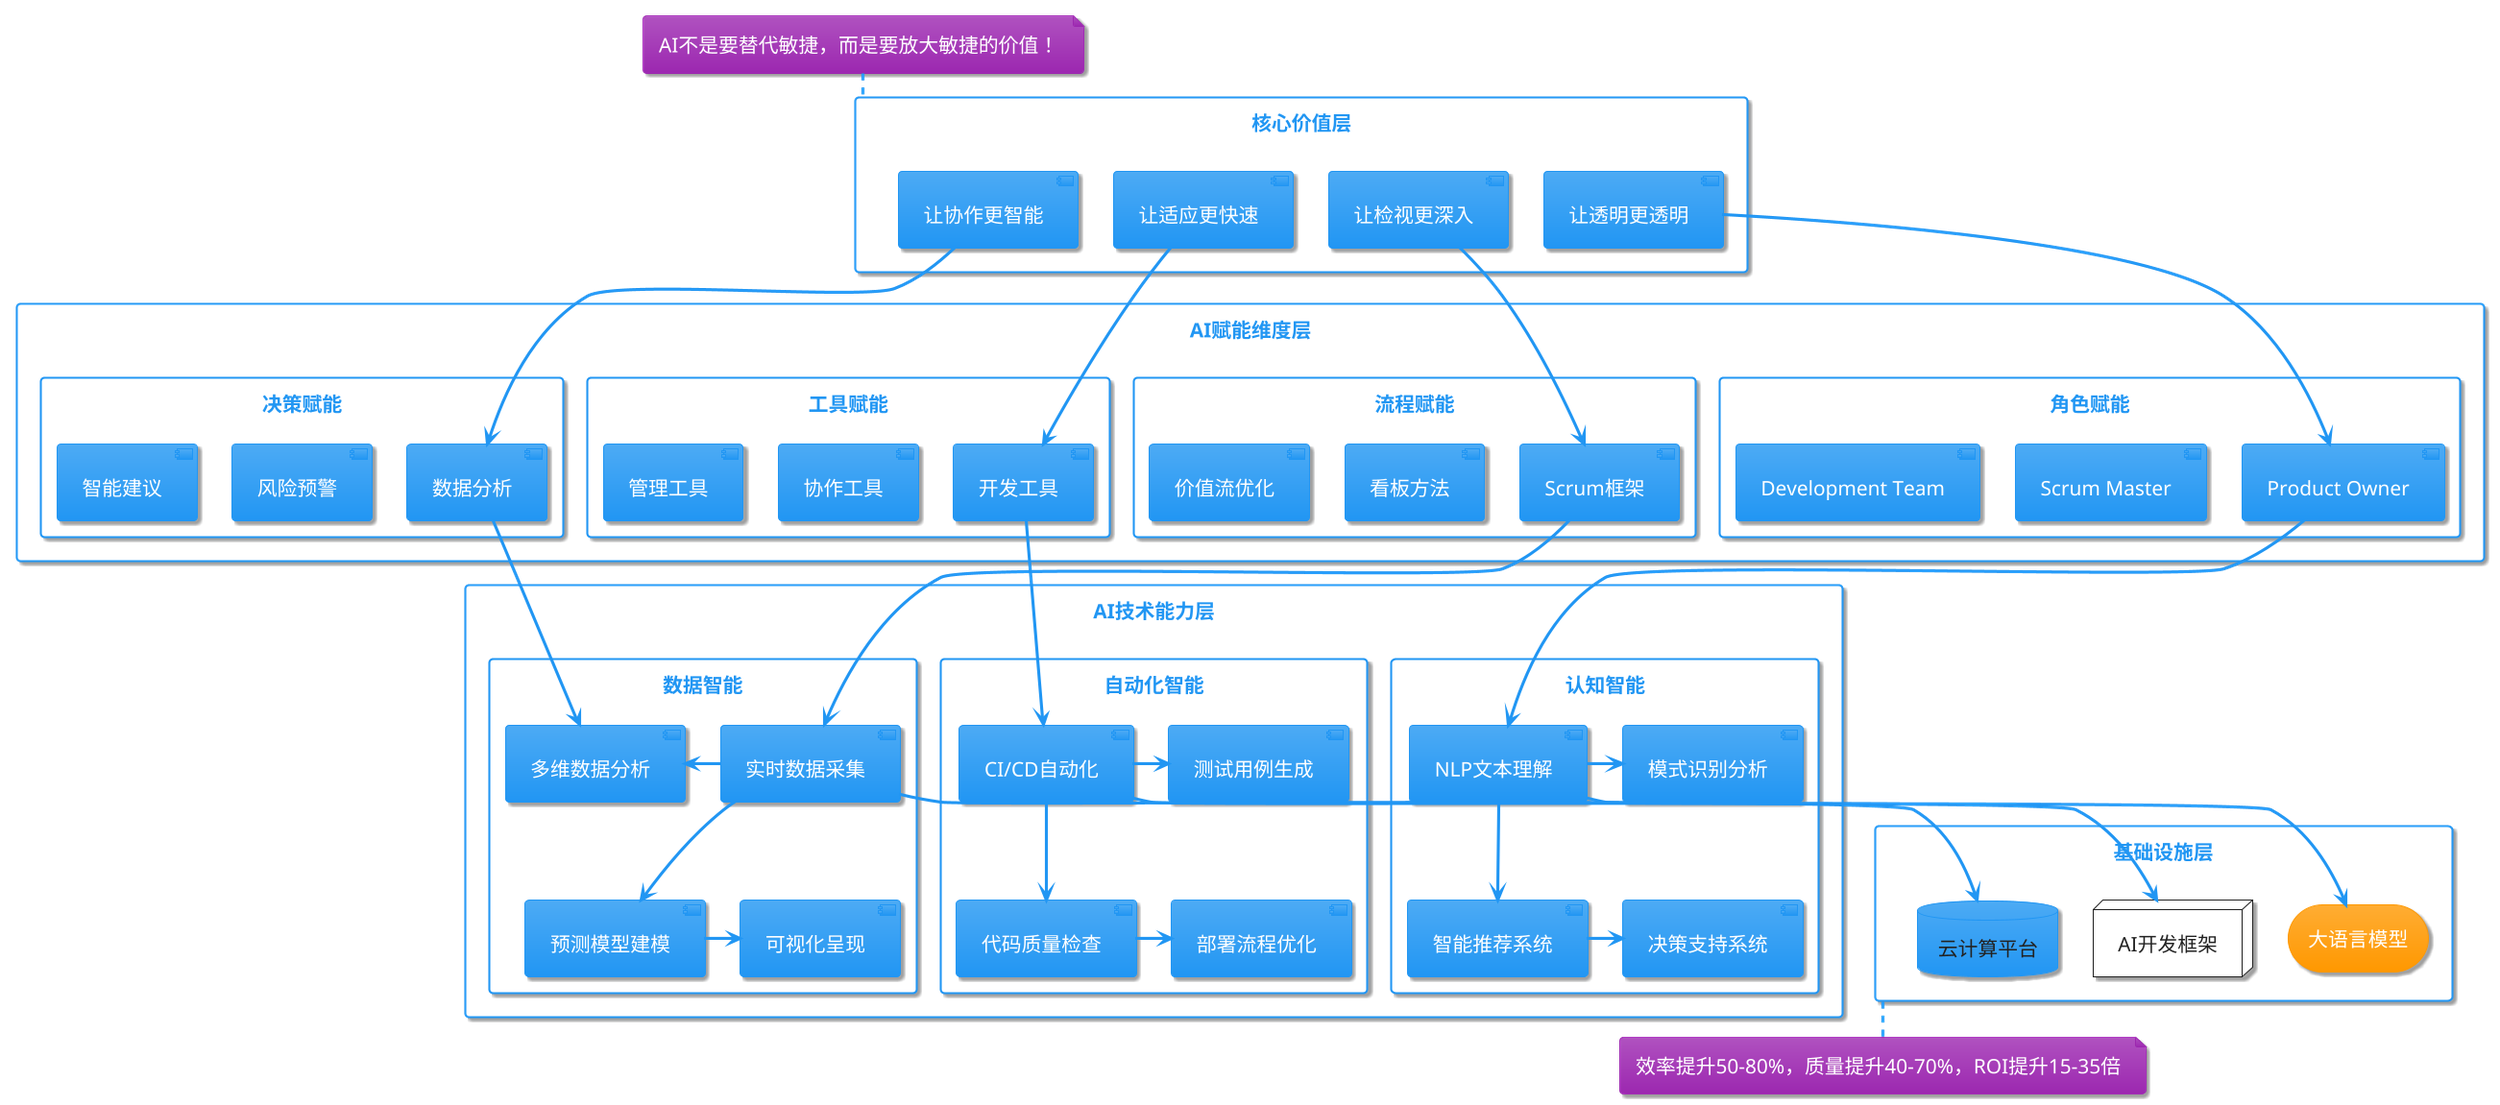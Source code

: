 @startuml AI赋能精益敏捷架构图
!theme materia     
skinparam packageStyle rectangle
skinparam defaultFontSize 20
skinparam packageFontSize 20
skinparam componentFontSize 20

package "核心价值层" as Core {
    [让透明更透明] as transparency
    [让检视更深入] as inspection  
    [让适应更快速] as adaptation 
    [让协作更智能] as collaboration
}

package "AI赋能维度层" as Dimension {
    package "角色赋能" {
        [Product Owner] as PO
        [Scrum Master] as SM
        [Development Team] as DEV
    }
    
    package "流程赋能" {
        [Scrum框架] as SCRUM
        [看板方法] as KANBAN
        [价值流优化] as VALUESTREAM
    }
    
    package "工具赋能" {
        [开发工具] as DEVTOOLS
        [协作工具] as COLLABTOOLS
        [管理工具] as MGMTTOOLS
    }
    
    package "决策赋能" {
        [数据分析] as DATAANALYSIS
        [风险预警] as RISKWARNING
        [智能建议] as AISUGGESTION
    }
}

package "AI技术能力层" as Tech {
    package "数据智能" {
        [实时数据采集] as datacollect
        [多维数据分析] as dataanalysis
        [预测模型建模] as modeling
        [可视化呈现] as visualization
        
        datacollect -right-> dataanalysis
        datacollect -down-> modeling
        modeling -right-> visualization
    }
    
    package "认知智能" {
        [NLP文本理解] as nlp
        [模式识别分析] as pattern
        [智能推荐系统] as recommendation
        [决策支持系统] as decision
        
        nlp -right-> pattern
        nlp -down-> recommendation
        recommendation -right-> decision
    }
    
    package "自动化智能" {
        [CI/CD自动化] as cicd
        [测试用例生成] as testgen
        [代码质量检查] as codecheck
        [部署流程优化] as deployment
        
        cicd -right-> testgen
        cicd -down-> codecheck
        codecheck -right-> deployment
    }
}

package "基础设施层" as Infra {
    database "云计算平台" as Cloud
    storage "大语言模型" as LLM
    node "AI开发框架" as MLFramework
}

' 关系连线
transparency --> PO
inspection --> SCRUM
adaptation --> DEVTOOLS
collaboration --> DATAANALYSIS

PO --> nlp
SCRUM --> datacollect
DEVTOOLS --> cicd
DATAANALYSIS --> dataanalysis

datacollect --> Cloud
nlp --> LLM
cicd --> MLFramework

note top of Core : AI不是要替代敏捷，而是要放大敏捷的价值！
note bottom of Infra : 效率提升50-80%，质量提升40-70%，ROI提升15-35倍

@enduml
